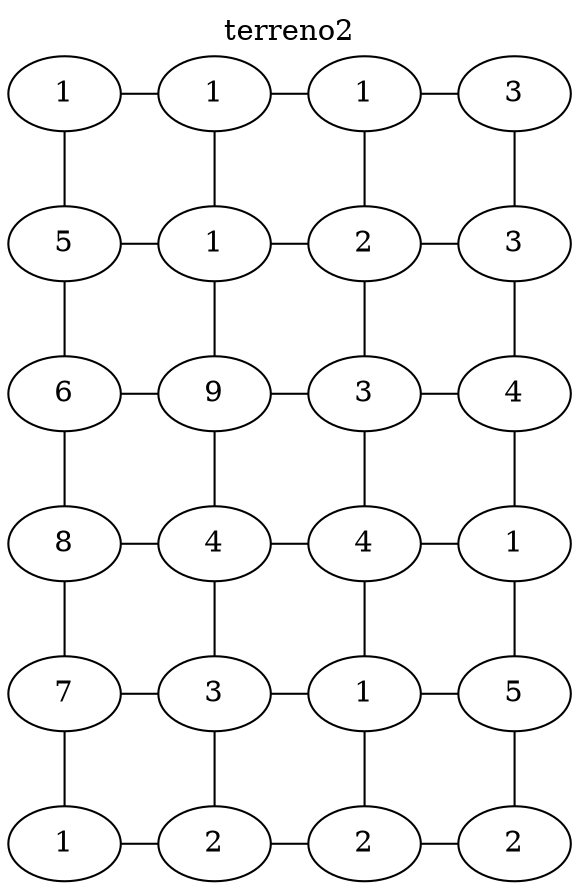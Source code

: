 digraph dibujo{
rankdir=UD;
node [shape = ellipse, style=filled, fillcolor=white]edge [arrowhead="none"];
valor1[ label ="1"];
valor1->valor5;
valor2[ label ="1"];
valor2->valor6;
valor3[ label ="1"];
valor3->valor7;
valor4[ label ="3"];
valor4->valor8;
valor5[ label ="5"];
valor5->valor9;
valor6[ label ="1"];
valor6->valor10;
valor7[ label ="2"];
valor7->valor11;
valor8[ label ="3"];
valor8->valor12;
valor9[ label ="6"];
valor9->valor13;
valor10[ label ="9"];
valor10->valor14;
valor11[ label ="3"];
valor11->valor15;
valor12[ label ="4"];
valor12->valor16;
valor13[ label ="8"];
valor13->valor17;
valor14[ label ="4"];
valor14->valor18;
valor15[ label ="4"];
valor15->valor19;
valor16[ label ="1"];
valor16->valor20;
valor17[ label ="7"];
valor17->valor21;
valor18[ label ="3"];
valor18->valor22;
valor19[ label ="1"];
valor19->valor23;
valor20[ label ="5"];
valor20->valor24;
valor21[ label ="1"];
valor22[ label ="2"];
valor23[ label ="2"];
valor24[ label ="2"];
valor1->valor2;
valor2->valor3;
valor3->valor4;
{rank = same;valor1;valor2;valor3;valor4;};
valor5->valor6;
valor6->valor7;
valor7->valor8;
{rank = same;valor5;valor6;valor7;valor8;};
valor9->valor10;
valor10->valor11;
valor11->valor12;
{rank = same;valor9;valor10;valor11;valor12;};
valor13->valor14;
valor14->valor15;
valor15->valor16;
{rank = same;valor13;valor14;valor15;valor16;};
valor17->valor18;
valor18->valor19;
valor19->valor20;
{rank = same;valor17;valor18;valor19;valor20;};
valor21->valor22;
valor22->valor23;
valor23->valor24;
{rank = same;valor21;valor22;valor23;valor24;};
labelloc="t";label="terreno2";}